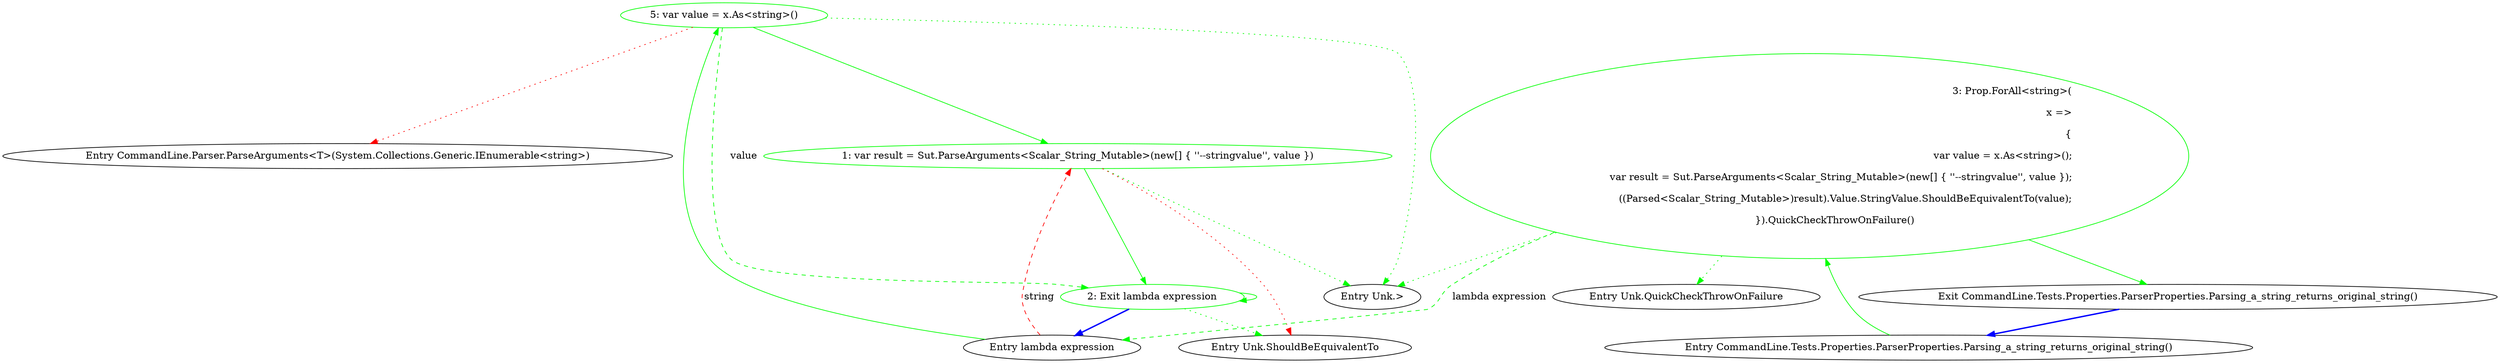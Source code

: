 digraph  {
m0_9 [cluster="CommandLine.Parser.ParseArguments<T>(System.Collections.Generic.IEnumerable<string>)", file="ParserProperties.cs", label="Entry CommandLine.Parser.ParseArguments<T>(System.Collections.Generic.IEnumerable<string>)", span="85-85"];
m0_5 [cluster="lambda expression", file="ParserProperties.cs", label="Entry lambda expression", span="20-24"];
m0_6 [cluster="lambda expression", color=green, community=0, file="ParserProperties.cs", label="5: var value = x.As<string>()", span="22-22"];
m0_7 [cluster="lambda expression", color=green, community=0, file="ParserProperties.cs", label="1: var result = Sut.ParseArguments<Scalar_String_Mutable>(new[] { ''--stringvalue'', value })", span="23-23"];
m0_8 [cluster="lambda expression", color=green, community=0, file="ParserProperties.cs", label="2: Exit lambda expression", span="20-24"];
m0_3 [cluster="Unk.>", file="ParserProperties.cs", label="Entry Unk.>", span=""];
m0_4 [cluster="Unk.QuickCheckThrowOnFailure", file="ParserProperties.cs", label="Entry Unk.QuickCheckThrowOnFailure", span=""];
m0_10 [cluster="Unk.ShouldBeEquivalentTo", file="ParserProperties.cs", label="Entry Unk.ShouldBeEquivalentTo", span=""];
m0_0 [cluster="CommandLine.Tests.Properties.ParserProperties.Parsing_a_string_returns_original_string()", file="ParserProperties.cs", label="Entry CommandLine.Tests.Properties.ParserProperties.Parsing_a_string_returns_original_string()", span="17-17"];
m0_1 [cluster="CommandLine.Tests.Properties.ParserProperties.Parsing_a_string_returns_original_string()", color=green, community=0, file="ParserProperties.cs", label="3: Prop.ForAll<string>(\r\n                x =>\r\n                {\r\n                    var value = x.As<string>();\r\n                    var result = Sut.ParseArguments<Scalar_String_Mutable>(new[] { ''--stringvalue'', value });\r\n                    ((Parsed<Scalar_String_Mutable>)result).Value.StringValue.ShouldBeEquivalentTo(value);\r\n                }).QuickCheckThrowOnFailure()", span="19-25"];
m0_2 [cluster="CommandLine.Tests.Properties.ParserProperties.Parsing_a_string_returns_original_string()", file="ParserProperties.cs", label="Exit CommandLine.Tests.Properties.ParserProperties.Parsing_a_string_returns_original_string()", span="17-17"];
m0_5 -> m0_6  [color=green, key=0, style=solid];
m0_5 -> m0_7  [color=red, key=1, label=string, style=dashed];
m0_6 -> m0_7  [color=green, key=0, style=solid];
m0_6 -> m0_9  [color=red, key=2, style=dotted];
m0_6 -> m0_3  [color=green, key=2, style=dotted];
m0_6 -> m0_8  [color=green, key=1, label=value, style=dashed];
m0_7 -> m0_8  [color=green, key=0, style=solid];
m0_7 -> m0_10  [color=red, key=2, style=dotted];
m0_7 -> m0_3  [color=green, key=2, style=dotted];
m0_8 -> m0_8  [color=green, key=0, style=solid];
m0_8 -> m0_10  [color=green, key=2, style=dotted];
m0_8 -> m0_5  [color=blue, key=0, style=bold];
m0_0 -> m0_1  [color=green, key=0, style=solid];
m0_1 -> m0_2  [color=green, key=0, style=solid];
m0_1 -> m0_3  [color=green, key=2, style=dotted];
m0_1 -> m0_4  [color=green, key=2, style=dotted];
m0_1 -> m0_5  [color=green, key=1, label="lambda expression", style=dashed];
m0_2 -> m0_0  [color=blue, key=0, style=bold];
}
